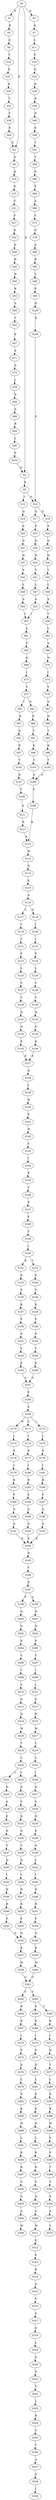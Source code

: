 strict digraph  {
	S0 -> S1 [ label = K ];
	S0 -> S2 [ label = E ];
	S0 -> S3 [ label = N ];
	S0 -> S4 [ label = H ];
	S1 -> S5 [ label = E ];
	S2 -> S6 [ label = A ];
	S3 -> S7 [ label = K ];
	S4 -> S8 [ label = E ];
	S5 -> S9 [ label = G ];
	S6 -> S10 [ label = N ];
	S7 -> S11 [ label = L ];
	S8 -> S12 [ label = P ];
	S8 -> S13 [ label = T ];
	S9 -> S14 [ label = Y ];
	S10 -> S15 [ label = K ];
	S11 -> S16 [ label = F ];
	S12 -> S17 [ label = Q ];
	S12 -> S18 [ label = E ];
	S13 -> S19 [ label = Q ];
	S14 -> S20 [ label = K ];
	S15 -> S21 [ label = C ];
	S16 -> S22 [ label = K ];
	S17 -> S23 [ label = P ];
	S18 -> S24 [ label = P ];
	S19 -> S25 [ label = P ];
	S20 -> S26 [ label = K ];
	S21 -> S27 [ label = F ];
	S22 -> S28 [ label = K ];
	S23 -> S29 [ label = D ];
	S24 -> S30 [ label = D ];
	S25 -> S31 [ label = D ];
	S26 -> S32 [ label = T ];
	S27 -> S33 [ label = K ];
	S28 -> S34 [ label = R ];
	S29 -> S35 [ label = N ];
	S30 -> S36 [ label = N ];
	S31 -> S37 [ label = N ];
	S32 -> S38 [ label = F ];
	S33 -> S39 [ label = K ];
	S34 -> S40 [ label = D ];
	S35 -> S41 [ label = V ];
	S36 -> S42 [ label = V ];
	S37 -> S43 [ label = V ];
	S38 -> S44 [ label = E ];
	S39 -> S45 [ label = R ];
	S40 -> S46 [ label = K ];
	S41 -> S47 [ label = L ];
	S42 -> S48 [ label = L ];
	S43 -> S49 [ label = L ];
	S44 -> S2 [ label = E ];
	S45 -> S50 [ label = D ];
	S46 -> S51 [ label = T ];
	S47 -> S52 [ label = A ];
	S48 -> S53 [ label = A ];
	S49 -> S54 [ label = A ];
	S50 -> S55 [ label = K ];
	S51 -> S56 [ label = Y ];
	S52 -> S57 [ label = I ];
	S53 -> S58 [ label = V ];
	S54 -> S57 [ label = I ];
	S55 -> S59 [ label = S ];
	S56 -> S60 [ label = E ];
	S57 -> S61 [ label = L ];
	S58 -> S62 [ label = L ];
	S59 -> S63 [ label = Y ];
	S60 -> S64 [ label = E ];
	S61 -> S65 [ label = S ];
	S62 -> S66 [ label = A ];
	S63 -> S67 [ label = E ];
	S64 -> S68 [ label = A ];
	S65 -> S69 [ label = Q ];
	S66 -> S70 [ label = N ];
	S67 -> S71 [ label = E ];
	S68 -> S72 [ label = V ];
	S69 -> S73 [ label = I ];
	S70 -> S74 [ label = I ];
	S71 -> S75 [ label = A ];
	S72 -> S76 [ label = D ];
	S73 -> S77 [ label = V ];
	S74 -> S78 [ label = V ];
	S75 -> S79 [ label = L ];
	S76 -> S80 [ label = A ];
	S77 -> S81 [ label = Q ];
	S77 -> S82 [ label = I ];
	S78 -> S83 [ label = Q ];
	S79 -> S84 [ label = D ];
	S80 -> S85 [ label = R ];
	S81 -> S86 [ label = D ];
	S82 -> S87 [ label = D ];
	S83 -> S88 [ label = D ];
	S84 -> S89 [ label = A ];
	S85 -> S90 [ label = L ];
	S86 -> S91 [ label = T ];
	S87 -> S92 [ label = Q ];
	S88 -> S93 [ label = T ];
	S89 -> S94 [ label = R ];
	S90 -> S95 [ label = P ];
	S91 -> S96 [ label = K ];
	S92 -> S97 [ label = D ];
	S93 -> S98 [ label = K ];
	S94 -> S99 [ label = L ];
	S95 -> S100 [ label = H ];
	S96 -> S101 [ label = T ];
	S97 -> S102 [ label = T ];
	S98 -> S103 [ label = T ];
	S99 -> S104 [ label = P ];
	S100 -> S105 [ label = E ];
	S101 -> S106 [ label = A ];
	S102 -> S107 [ label = K ];
	S103 -> S106 [ label = A ];
	S104 -> S4 [ label = H ];
	S105 -> S12 [ label = P ];
	S106 -> S108 [ label = P ];
	S107 -> S109 [ label = T ];
	S108 -> S110 [ label = K ];
	S109 -> S111 [ label = A ];
	S110 -> S112 [ label = W ];
	S111 -> S113 [ label = P ];
	S112 -> S114 [ label = N ];
	S113 -> S110 [ label = K ];
	S114 -> S115 [ label = E ];
	S115 -> S116 [ label = A ];
	S116 -> S117 [ label = S ];
	S116 -> S118 [ label = N ];
	S117 -> S119 [ label = I ];
	S118 -> S120 [ label = I ];
	S119 -> S121 [ label = V ];
	S120 -> S122 [ label = I ];
	S121 -> S123 [ label = P ];
	S122 -> S124 [ label = P ];
	S123 -> S125 [ label = L ];
	S124 -> S126 [ label = L ];
	S125 -> S127 [ label = C ];
	S126 -> S128 [ label = C ];
	S127 -> S129 [ label = V ];
	S128 -> S130 [ label = V ];
	S129 -> S131 [ label = Q ];
	S130 -> S132 [ label = Q ];
	S131 -> S133 [ label = G ];
	S132 -> S134 [ label = G ];
	S133 -> S135 [ label = K ];
	S134 -> S136 [ label = K ];
	S135 -> S137 [ label = E ];
	S136 -> S137 [ label = E ];
	S137 -> S138 [ label = D ];
	S138 -> S139 [ label = I ];
	S139 -> S140 [ label = N ];
	S140 -> S141 [ label = P ];
	S141 -> S142 [ label = H ];
	S142 -> S143 [ label = Y ];
	S143 -> S144 [ label = I ];
	S144 -> S145 [ label = K ];
	S145 -> S146 [ label = T ];
	S146 -> S147 [ label = K ];
	S147 -> S148 [ label = F ];
	S148 -> S149 [ label = T ];
	S149 -> S150 [ label = I ];
	S150 -> S151 [ label = K ];
	S150 -> S152 [ label = T ];
	S151 -> S153 [ label = P ];
	S152 -> S154 [ label = P ];
	S153 -> S155 [ label = P ];
	S154 -> S156 [ label = P ];
	S155 -> S157 [ label = K ];
	S156 -> S158 [ label = K ];
	S157 -> S159 [ label = F ];
	S158 -> S160 [ label = F ];
	S159 -> S161 [ label = P ];
	S160 -> S162 [ label = P ];
	S161 -> S163 [ label = Y ];
	S162 -> S164 [ label = Y ];
	S163 -> S165 [ label = E ];
	S164 -> S166 [ label = E ];
	S165 -> S167 [ label = A ];
	S166 -> S167 [ label = A ];
	S167 -> S168 [ label = P ];
	S168 -> S169 [ label = F ];
	S169 -> S170 [ label = N ];
	S169 -> S171 [ label = S ];
	S169 -> S172 [ label = I ];
	S170 -> S173 [ label = I ];
	S171 -> S174 [ label = I ];
	S172 -> S175 [ label = I ];
	S173 -> S176 [ label = E ];
	S174 -> S177 [ label = E ];
	S175 -> S178 [ label = E ];
	S176 -> S179 [ label = I ];
	S177 -> S180 [ label = I ];
	S178 -> S181 [ label = I ];
	S179 -> S182 [ label = R ];
	S180 -> S183 [ label = R ];
	S181 -> S184 [ label = R ];
	S182 -> S185 [ label = F ];
	S183 -> S186 [ label = F ];
	S184 -> S187 [ label = F ];
	S185 -> S188 [ label = A ];
	S186 -> S189 [ label = A ];
	S187 -> S190 [ label = A ];
	S188 -> S191 [ label = G ];
	S189 -> S192 [ label = G ];
	S190 -> S193 [ label = G ];
	S191 -> S194 [ label = K ];
	S192 -> S194 [ label = K ];
	S193 -> S194 [ label = K ];
	S194 -> S195 [ label = D ];
	S195 -> S196 [ label = Y ];
	S196 -> S197 [ label = P ];
	S197 -> S198 [ label = P ];
	S197 -> S199 [ label = A ];
	S198 -> S200 [ label = N ];
	S199 -> S201 [ label = N ];
	S200 -> S202 [ label = D ];
	S201 -> S203 [ label = D ];
	S202 -> S204 [ label = P ];
	S203 -> S205 [ label = P ];
	S204 -> S206 [ label = V ];
	S205 -> S207 [ label = V ];
	S206 -> S208 [ label = I ];
	S207 -> S209 [ label = I ];
	S208 -> S210 [ label = L ];
	S209 -> S211 [ label = L ];
	S210 -> S212 [ label = G ];
	S211 -> S213 [ label = G ];
	S212 -> S214 [ label = Q ];
	S213 -> S215 [ label = H ];
	S214 -> S216 [ label = W ];
	S215 -> S217 [ label = W ];
	S216 -> S218 [ label = T ];
	S217 -> S219 [ label = L ];
	S218 -> S220 [ label = L ];
	S219 -> S221 [ label = L ];
	S220 -> S222 [ label = L ];
	S220 -> S223 [ label = I ];
	S221 -> S224 [ label = I ];
	S222 -> S225 [ label = N ];
	S223 -> S226 [ label = N ];
	S224 -> S227 [ label = N ];
	S225 -> S228 [ label = A ];
	S226 -> S229 [ label = S ];
	S227 -> S230 [ label = S ];
	S228 -> S231 [ label = E ];
	S229 -> S232 [ label = D ];
	S230 -> S233 [ label = D ];
	S231 -> S234 [ label = D ];
	S232 -> S235 [ label = D ];
	S233 -> S236 [ label = E ];
	S234 -> S237 [ label = V ];
	S235 -> S238 [ label = V ];
	S236 -> S239 [ label = A ];
	S237 -> S240 [ label = Q ];
	S238 -> S241 [ label = Q ];
	S239 -> S242 [ label = L ];
	S240 -> S243 [ label = I ];
	S241 -> S244 [ label = I ];
	S242 -> S245 [ label = I ];
	S243 -> S246 [ label = N ];
	S244 -> S247 [ label = N ];
	S245 -> S248 [ label = N ];
	S246 -> S249 [ label = R ];
	S247 -> S250 [ label = R ];
	S248 -> S251 [ label = R ];
	S249 -> S252 [ label = F ];
	S250 -> S253 [ label = F ];
	S251 -> S254 [ label = F ];
	S252 -> S255 [ label = N ];
	S253 -> S255 [ label = N ];
	S254 -> S256 [ label = N ];
	S255 -> S257 [ label = K ];
	S256 -> S258 [ label = K ];
	S257 -> S259 [ label = M ];
	S258 -> S260 [ label = M ];
	S259 -> S261 [ label = G ];
	S260 -> S261 [ label = G ];
	S261 -> S262 [ label = C ];
	S261 -> S263 [ label = S ];
	S262 -> S264 [ label = K ];
	S263 -> S265 [ label = T ];
	S263 -> S266 [ label = K ];
	S264 -> S267 [ label = R ];
	S265 -> S268 [ label = R ];
	S266 -> S269 [ label = R ];
	S267 -> S270 [ label = I ];
	S268 -> S271 [ label = I ];
	S269 -> S272 [ label = I ];
	S270 -> S273 [ label = E ];
	S271 -> S274 [ label = D ];
	S272 -> S275 [ label = E ];
	S273 -> S276 [ label = E ];
	S274 -> S277 [ label = T ];
	S275 -> S278 [ label = D ];
	S276 -> S279 [ label = L ];
	S277 -> S280 [ label = L ];
	S278 -> S281 [ label = L ];
	S279 -> S282 [ label = E ];
	S280 -> S283 [ label = E ];
	S281 -> S284 [ label = E ];
	S282 -> S285 [ label = K ];
	S283 -> S286 [ label = K ];
	S284 -> S287 [ label = K ];
	S285 -> S288 [ label = M ];
	S286 -> S289 [ label = H ];
	S287 -> S290 [ label = H ];
	S288 -> S291 [ label = L ];
	S289 -> S292 [ label = F ];
	S290 -> S293 [ label = L ];
	S291 -> S294 [ label = R ];
	S292 -> S295 [ label = S ];
	S293 -> S296 [ label = R ];
	S294 -> S297 [ label = R ];
	S295 -> S298 [ label = T ];
	S296 -> S299 [ label = R ];
	S297 -> S300 [ label = S ];
	S298 -> S301 [ label = T ];
	S299 -> S302 [ label = S ];
	S300 -> S303 [ label = A ];
	S301 -> S304 [ label = A ];
	S302 -> S305 [ label = A ];
	S303 -> S306 [ label = A ];
	S304 -> S307 [ label = A ];
	S305 -> S308 [ label = A ];
	S306 -> S309 [ label = M ];
	S307 -> S310 [ label = L ];
	S308 -> S311 [ label = M ];
	S311 -> S312 [ label = K ];
	S312 -> S313 [ label = S ];
	S313 -> S314 [ label = R ];
	S314 -> S315 [ label = S ];
	S315 -> S316 [ label = V ];
	S316 -> S317 [ label = V ];
	S317 -> S318 [ label = G ];
	S318 -> S319 [ label = L ];
	S319 -> S320 [ label = S ];
	S320 -> S321 [ label = F ];
	S321 -> S322 [ label = T ];
	S322 -> S323 [ label = L ];
	S323 -> S324 [ label = R ];
	S324 -> S325 [ label = S ];
	S325 -> S326 [ label = V ];
	S326 -> S327 [ label = A ];
	S327 -> S328 [ label = A ];
	S328 -> S329 [ label = I ];
}
